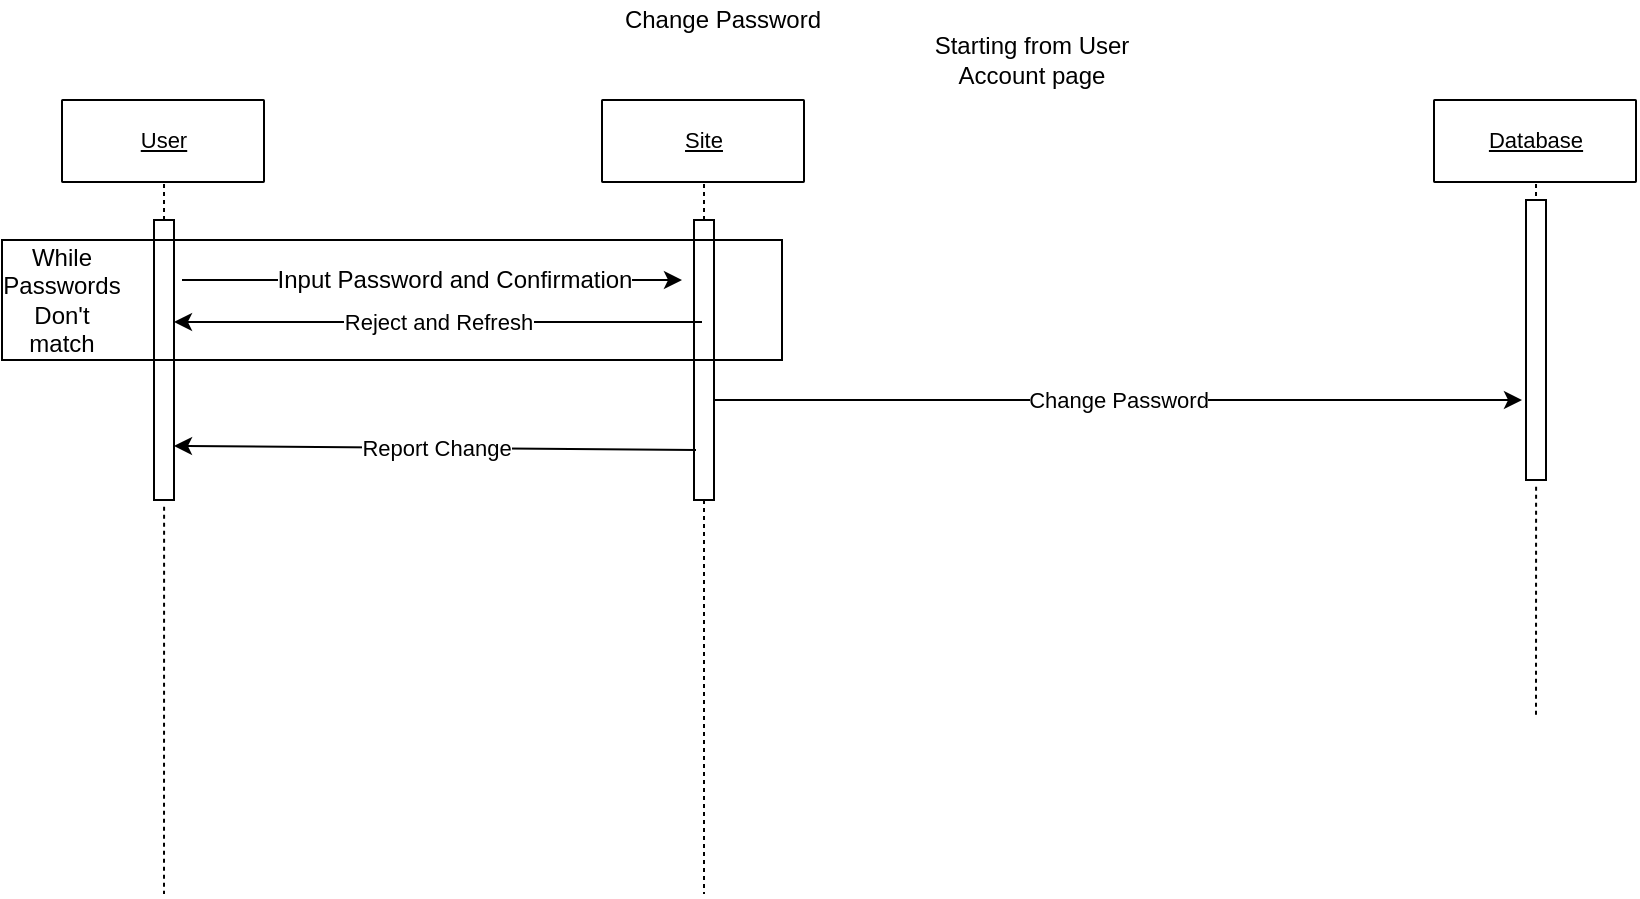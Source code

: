 <mxfile version="12.2.6" type="github" pages="1"><diagram id="z3GykfxEeM_3-pgF7mjN" name="Page-1"><mxGraphModel dx="1102" dy="601" grid="1" gridSize="10" guides="1" tooltips="1" connect="1" arrows="1" fold="1" page="1" pageScale="1" pageWidth="850" pageHeight="1100" math="0" shadow="0"><root><mxCell id="0"/><mxCell id="1" parent="0"/><mxCell id="WGgRwCxHu7iBe9GPnQNk-1" style="vsdxID=3;fillColor=none;gradientColor=none;strokeColor=none;spacingTop=-3;spacingBottom=-3;spacingLeft=-3;spacingRight=-3;labelBackgroundColor=none;rounded=0;html=1;whiteSpace=wrap;" parent="1" vertex="1"><mxGeometry x="40" y="60" width="101" height="41" as="geometry"/></mxCell><mxCell id="WGgRwCxHu7iBe9GPnQNk-2" style="vsdxID=4;fillColor=#ffffff;gradientColor=none;shape=stencil(pZFLDsIwDERP4y1yEiEOUMoFOEFEDLEISZWG7+lJaypVFSvY2TPPsjUG0/TedgQa+5LTme7sigezBa05espcagWmBdMcU6ZTTtfopO9sJTWOCjmZUQOt0ebDnl8kGq6M2qzFkMlLug0bHx9frOdEo7A7YQPHGavwH3rqv8I/o8sbajFGI6FxCJLs3F9GWSV5g2nf);strokeColor=#000000;spacingTop=-3;spacingBottom=-3;spacingLeft=-3;spacingRight=-3;labelBackgroundColor=none;rounded=1;html=1;whiteSpace=wrap;" parent="WGgRwCxHu7iBe9GPnQNk-1" vertex="1"><mxGeometry width="101" height="41" as="geometry"/></mxCell><mxCell id="WGgRwCxHu7iBe9GPnQNk-3" value="&lt;p style=&quot;align:center;margin-left:0;margin-right:0;margin-top:0px;margin-bottom:0px;text-indent:0;valign:middle;direction:ltr;&quot;&gt;&lt;font style=&quot;font-size:11px;font-family:Arial;color:#000000;direction:ltr;letter-spacing:0px;line-height:100%;opacity:1&quot;&gt;&lt;u&gt;User&lt;/u&gt;&lt;/font&gt;&lt;/p&gt;" style="text;vsdxID=3;fillColor=none;gradientColor=none;strokeColor=none;spacingTop=-3;spacingBottom=-3;spacingLeft=-3;spacingRight=-3;labelBackgroundColor=none;rounded=0;html=1;whiteSpace=wrap;verticalAlign=middle;align=center;;html=1;" parent="WGgRwCxHu7iBe9GPnQNk-1" vertex="1"><mxGeometry y="-0.48" width="101.6" height="41.91" as="geometry"/></mxCell><mxCell id="WGgRwCxHu7iBe9GPnQNk-4" style="vsdxID=5;fillColor=none;gradientColor=none;strokeColor=none;spacingTop=-3;spacingBottom=-3;spacingLeft=-3;spacingRight=-3;labelBackgroundColor=none;rounded=0;html=1;whiteSpace=wrap;" parent="1" vertex="1"><mxGeometry x="310" y="60" width="101" height="41" as="geometry"/></mxCell><mxCell id="WGgRwCxHu7iBe9GPnQNk-5" style="vsdxID=6;fillColor=#ffffff;gradientColor=none;shape=stencil(pZFLDsIwDERP4y1yEiEOUMoFOEFEDLEISZWG7+lJaypVFSvY2TPPsjUG0/TedgQa+5LTme7sigezBa05espcagWmBdMcU6ZTTtfopO9sJTWOCjmZUQOt0ebDnl8kGq6M2qzFkMlLug0bHx9frOdEo7A7YQPHGavwH3rqv8I/o8sbajFGI6FxCJLs3F9GWSV5g2nf);strokeColor=#000000;spacingTop=-3;spacingBottom=-3;spacingLeft=-3;spacingRight=-3;labelBackgroundColor=none;rounded=1;html=1;whiteSpace=wrap;" parent="WGgRwCxHu7iBe9GPnQNk-4" vertex="1"><mxGeometry width="101" height="41" as="geometry"/></mxCell><mxCell id="WGgRwCxHu7iBe9GPnQNk-6" value="&lt;p style=&quot;align:center;margin-left:0;margin-right:0;margin-top:0px;margin-bottom:0px;text-indent:0;valign:middle;direction:ltr;&quot;&gt;&lt;font style=&quot;font-size:11px;font-family:Arial;color:#000000;direction:ltr;letter-spacing:0px;line-height:100%;opacity:1&quot;&gt;&lt;u&gt;Site&lt;/u&gt;&lt;/font&gt;&lt;/p&gt;" style="text;vsdxID=5;fillColor=none;gradientColor=none;strokeColor=none;spacingTop=-3;spacingBottom=-3;spacingLeft=-3;spacingRight=-3;labelBackgroundColor=none;rounded=0;html=1;whiteSpace=wrap;verticalAlign=middle;align=center;;html=1;" parent="WGgRwCxHu7iBe9GPnQNk-4" vertex="1"><mxGeometry y="-0.48" width="101.6" height="41.91" as="geometry"/></mxCell><mxCell id="WGgRwCxHu7iBe9GPnQNk-7" style="vsdxID=7;fillColor=none;gradientColor=none;strokeColor=none;spacingTop=-3;spacingBottom=-3;spacingLeft=-3;spacingRight=-3;labelBackgroundColor=none;rounded=0;html=1;whiteSpace=wrap;" parent="1" vertex="1"><mxGeometry x="726" y="60" width="101" height="41" as="geometry"/></mxCell><mxCell id="WGgRwCxHu7iBe9GPnQNk-8" style="vsdxID=8;fillColor=#ffffff;gradientColor=none;shape=stencil(pZFLDsIwDERP4y1yEiEOUMoFOEFEDLEISZWG7+lJaypVFSvY2TPPsjUG0/TedgQa+5LTme7sigezBa05espcagWmBdMcU6ZTTtfopO9sJTWOCjmZUQOt0ebDnl8kGq6M2qzFkMlLug0bHx9frOdEo7A7YQPHGavwH3rqv8I/o8sbajFGI6FxCJLs3F9GWSV5g2nf);strokeColor=#000000;spacingTop=-3;spacingBottom=-3;spacingLeft=-3;spacingRight=-3;labelBackgroundColor=none;rounded=1;html=1;whiteSpace=wrap;" parent="WGgRwCxHu7iBe9GPnQNk-7" vertex="1"><mxGeometry width="101" height="41" as="geometry"/></mxCell><mxCell id="WGgRwCxHu7iBe9GPnQNk-9" value="&lt;p style=&quot;align:center;margin-left:0;margin-right:0;margin-top:0px;margin-bottom:0px;text-indent:0;valign:middle;direction:ltr;&quot;&gt;&lt;font style=&quot;font-size:11px;font-family:Arial;color:#000000;direction:ltr;letter-spacing:0px;line-height:100%;opacity:1&quot;&gt;&lt;u&gt;Database&lt;/u&gt;&lt;/font&gt;&lt;/p&gt;" style="text;vsdxID=7;fillColor=none;gradientColor=none;strokeColor=none;spacingTop=-3;spacingBottom=-3;spacingLeft=-3;spacingRight=-3;labelBackgroundColor=none;rounded=0;html=1;whiteSpace=wrap;verticalAlign=middle;align=center;;html=1;" parent="WGgRwCxHu7iBe9GPnQNk-7" vertex="1"><mxGeometry y="-0.48" width="101.6" height="41.91" as="geometry"/></mxCell><mxCell id="WGgRwCxHu7iBe9GPnQNk-10" style="vsdxID=10;edgeStyle=none;dashed=1;dashPattern=2.00 2.00;startArrow=none;endArrow=none;startSize=5;endSize=5;strokeColor=#000000;spacingTop=-3;spacingBottom=-3;spacingLeft=-3;spacingRight=-3;verticalAlign=middle;html=1;labelBackgroundColor=none;rounded=0;" parent="1" edge="1" source="4uXZjB1Hs6C3h4dRqu5a-3"><mxGeometry relative="1" as="geometry"><mxPoint as="offset"/><Array as="points"/><mxPoint x="361" y="102" as="sourcePoint"/><mxPoint x="361" y="457" as="targetPoint"/></mxGeometry></mxCell><mxCell id="WGgRwCxHu7iBe9GPnQNk-11" style="vsdxID=9;edgeStyle=none;dashed=1;dashPattern=2.00 2.00;startArrow=none;endArrow=none;startSize=5;endSize=5;strokeColor=#000000;spacingTop=-3;spacingBottom=-3;spacingLeft=-3;spacingRight=-3;verticalAlign=middle;html=1;labelBackgroundColor=none;rounded=0;exitX=0.505;exitY=1.024;exitDx=0;exitDy=0;exitPerimeter=0;" parent="1" source="4uXZjB1Hs6C3h4dRqu5a-1" edge="1"><mxGeometry relative="1" as="geometry"><mxPoint as="offset"/><Array as="points"/><mxPoint x="91" y="457" as="targetPoint"/></mxGeometry></mxCell><mxCell id="WGgRwCxHu7iBe9GPnQNk-12" style="vsdxID=11;edgeStyle=none;dashed=1;dashPattern=2.00 2.00;startArrow=none;endArrow=none;startSize=5;endSize=5;strokeColor=#000000;spacingTop=-3;spacingBottom=-3;spacingLeft=-3;spacingRight=-3;verticalAlign=middle;html=1;labelBackgroundColor=none;rounded=0;exitX=0.505;exitY=1.024;exitDx=0;exitDy=0;exitPerimeter=0;" parent="1" source="4uXZjB1Hs6C3h4dRqu5a-14" edge="1"><mxGeometry relative="1" as="geometry"><mxPoint as="offset"/><Array as="points"/><mxPoint x="777" y="369" as="targetPoint"/></mxGeometry></mxCell><mxCell id="4uXZjB1Hs6C3h4dRqu5a-1" value="" style="html=1;points=[];perimeter=orthogonalPerimeter;" vertex="1" parent="1"><mxGeometry x="86" y="120" width="10" height="140" as="geometry"/></mxCell><mxCell id="4uXZjB1Hs6C3h4dRqu5a-2" style="vsdxID=9;edgeStyle=none;dashed=1;dashPattern=2.00 2.00;startArrow=none;endArrow=none;startSize=5;endSize=5;strokeColor=#000000;spacingTop=-3;spacingBottom=-3;spacingLeft=-3;spacingRight=-3;verticalAlign=middle;html=1;labelBackgroundColor=none;rounded=0;exitX=0.505;exitY=1.024;exitDx=0;exitDy=0;exitPerimeter=0;" edge="1" parent="1" source="WGgRwCxHu7iBe9GPnQNk-1" target="4uXZjB1Hs6C3h4dRqu5a-1"><mxGeometry relative="1" as="geometry"><mxPoint as="offset"/><Array as="points"/><mxPoint x="91" y="457" as="targetPoint"/><mxPoint x="91" y="102" as="sourcePoint"/></mxGeometry></mxCell><mxCell id="4uXZjB1Hs6C3h4dRqu5a-3" value="" style="html=1;points=[];perimeter=orthogonalPerimeter;" vertex="1" parent="1"><mxGeometry x="356" y="120" width="10" height="140" as="geometry"/></mxCell><mxCell id="4uXZjB1Hs6C3h4dRqu5a-4" style="vsdxID=10;edgeStyle=none;dashed=1;dashPattern=2.00 2.00;startArrow=none;endArrow=none;startSize=5;endSize=5;strokeColor=#000000;spacingTop=-3;spacingBottom=-3;spacingLeft=-3;spacingRight=-3;verticalAlign=middle;html=1;labelBackgroundColor=none;rounded=0;" edge="1" parent="1" target="4uXZjB1Hs6C3h4dRqu5a-3"><mxGeometry relative="1" as="geometry"><mxPoint as="offset"/><Array as="points"/><mxPoint x="361" y="102" as="sourcePoint"/><mxPoint x="361" y="457" as="targetPoint"/></mxGeometry></mxCell><mxCell id="4uXZjB1Hs6C3h4dRqu5a-5" value="Change Password&lt;br&gt;" style="text;html=1;strokeColor=none;fillColor=none;align=center;verticalAlign=middle;whiteSpace=wrap;rounded=0;" vertex="1" parent="1"><mxGeometry x="310" y="10" width="121" height="20" as="geometry"/></mxCell><mxCell id="4uXZjB1Hs6C3h4dRqu5a-6" value="" style="endArrow=classic;html=1;" edge="1" parent="1"><mxGeometry width="50" height="50" relative="1" as="geometry"><mxPoint x="100" y="150" as="sourcePoint"/><mxPoint x="350" y="150" as="targetPoint"/></mxGeometry></mxCell><mxCell id="4uXZjB1Hs6C3h4dRqu5a-8" value="Input Password and Confirmation" style="text;html=1;resizable=0;points=[];align=center;verticalAlign=middle;labelBackgroundColor=#ffffff;" vertex="1" connectable="0" parent="4uXZjB1Hs6C3h4dRqu5a-6"><mxGeometry x="0.088" relative="1" as="geometry"><mxPoint as="offset"/></mxGeometry></mxCell><mxCell id="4uXZjB1Hs6C3h4dRqu5a-7" value="Starting from User Account page" style="text;html=1;strokeColor=none;fillColor=none;align=center;verticalAlign=middle;whiteSpace=wrap;rounded=0;" vertex="1" parent="1"><mxGeometry x="470" y="30" width="110" height="20" as="geometry"/></mxCell><mxCell id="4uXZjB1Hs6C3h4dRqu5a-10" value="" style="rounded=0;whiteSpace=wrap;html=1;fillColor=none;" vertex="1" parent="1"><mxGeometry x="10" y="130" width="390" height="60" as="geometry"/></mxCell><mxCell id="4uXZjB1Hs6C3h4dRqu5a-11" value="While Passwords Don't match" style="text;html=1;strokeColor=none;fillColor=none;align=center;verticalAlign=middle;whiteSpace=wrap;rounded=0;" vertex="1" parent="1"><mxGeometry x="20" y="150" width="40" height="20" as="geometry"/></mxCell><mxCell id="4uXZjB1Hs6C3h4dRqu5a-12" value="Reject and Refresh" style="endArrow=classic;html=1;entryX=1;entryY=0.364;entryDx=0;entryDy=0;entryPerimeter=0;exitX=0.4;exitY=0.364;exitDx=0;exitDy=0;exitPerimeter=0;" edge="1" parent="1" source="4uXZjB1Hs6C3h4dRqu5a-3" target="4uXZjB1Hs6C3h4dRqu5a-1"><mxGeometry width="50" height="50" relative="1" as="geometry"><mxPoint x="310" y="270" as="sourcePoint"/><mxPoint x="290" y="270" as="targetPoint"/></mxGeometry></mxCell><mxCell id="4uXZjB1Hs6C3h4dRqu5a-13" value="Change Password" style="endArrow=classic;html=1;" edge="1" parent="1" source="4uXZjB1Hs6C3h4dRqu5a-3"><mxGeometry width="50" height="50" relative="1" as="geometry"><mxPoint x="460" y="260" as="sourcePoint"/><mxPoint x="770" y="210" as="targetPoint"/></mxGeometry></mxCell><mxCell id="4uXZjB1Hs6C3h4dRqu5a-14" value="" style="html=1;points=[];perimeter=orthogonalPerimeter;" vertex="1" parent="1"><mxGeometry x="772" y="110" width="10" height="140" as="geometry"/></mxCell><mxCell id="4uXZjB1Hs6C3h4dRqu5a-15" style="vsdxID=11;edgeStyle=none;dashed=1;dashPattern=2.00 2.00;startArrow=none;endArrow=none;startSize=5;endSize=5;strokeColor=#000000;spacingTop=-3;spacingBottom=-3;spacingLeft=-3;spacingRight=-3;verticalAlign=middle;html=1;labelBackgroundColor=none;rounded=0;exitX=0.505;exitY=1.024;exitDx=0;exitDy=0;exitPerimeter=0;" edge="1" parent="1" source="WGgRwCxHu7iBe9GPnQNk-7" target="4uXZjB1Hs6C3h4dRqu5a-14"><mxGeometry relative="1" as="geometry"><mxPoint as="offset"/><Array as="points"/><mxPoint x="777" y="369" as="targetPoint"/><mxPoint x="777" y="102" as="sourcePoint"/></mxGeometry></mxCell><mxCell id="4uXZjB1Hs6C3h4dRqu5a-16" value="Report Change" style="endArrow=classic;html=1;entryX=1.1;entryY=0.807;entryDx=0;entryDy=0;entryPerimeter=0;exitX=0.2;exitY=0.821;exitDx=0;exitDy=0;exitPerimeter=0;" edge="1" parent="1"><mxGeometry width="50" height="50" relative="1" as="geometry"><mxPoint x="357" y="234.94" as="sourcePoint"/><mxPoint x="96" y="232.98" as="targetPoint"/></mxGeometry></mxCell></root></mxGraphModel></diagram></mxfile>